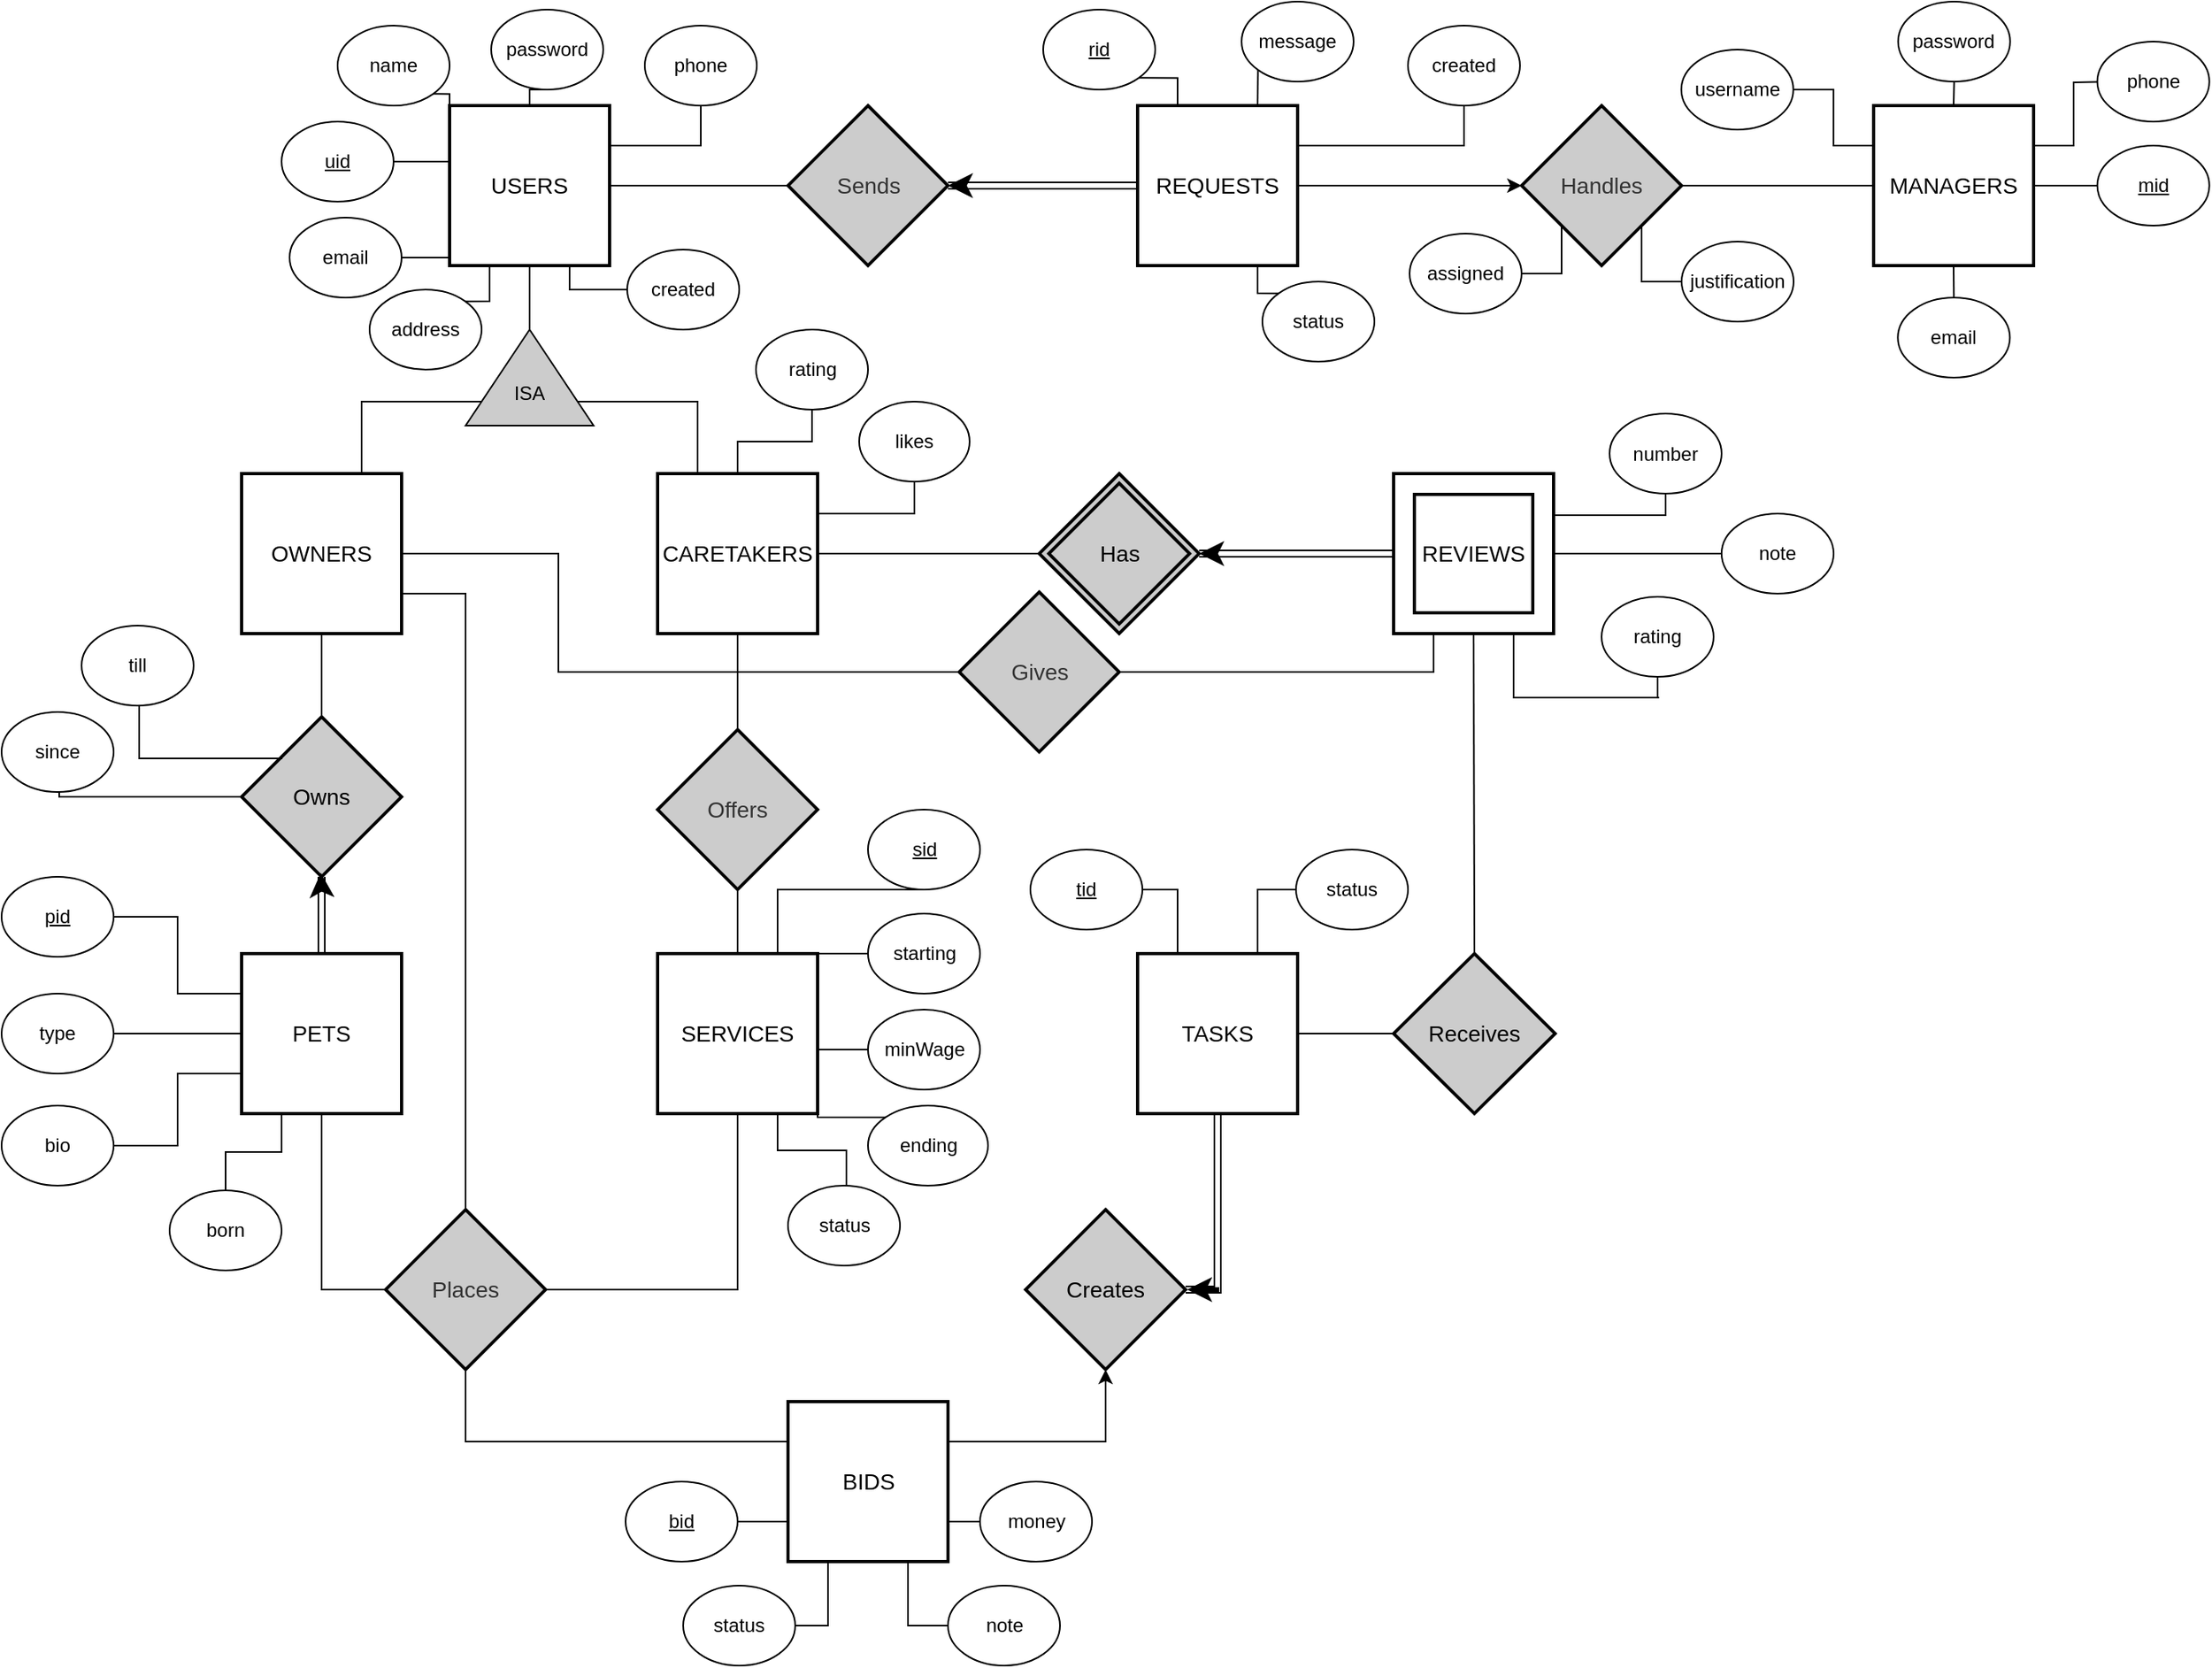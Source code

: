 <mxfile version="10.5.7"><diagram id="n_e7y2fz_6-iy9PknQTj" name="Page-1"><mxGraphModel dx="2450" dy="913" grid="1" gridSize="10" guides="1" tooltips="1" connect="1" arrows="1" fold="1" page="1" pageScale="1" pageWidth="850" pageHeight="1100" math="0" shadow="0"><root><mxCell id="0"/><mxCell id="1" parent="0"/><mxCell id="u1Fh-uvXzKbqmt_doN1d-62" style="edgeStyle=orthogonalEdgeStyle;rounded=0;comic=0;orthogonalLoop=1;jettySize=auto;html=1;exitX=1;exitY=0.5;exitDx=0;exitDy=0;entryX=0;entryY=0.5;entryDx=0;entryDy=0;endArrow=none;endFill=0;shape=link;strokeColor=#000000;" parent="1" source="u1Fh-uvXzKbqmt_doN1d-14" target="u1Fh-uvXzKbqmt_doN1d-15" edge="1"><mxGeometry relative="1" as="geometry"/></mxCell><mxCell id="u1Fh-uvXzKbqmt_doN1d-14" value="Has" style="shape=rhombus;double=1;strokeWidth=2;fontSize=17;perimeter=rhombusPerimeter;whiteSpace=wrap;html=1;align=center;fontSize=14;shadow=0;fillColor=#CCCCCC;strokeColor=#000000;" parent="1" vertex="1"><mxGeometry x="748.5" y="300" width="100" height="100" as="geometry"/></mxCell><mxCell id="u1Fh-uvXzKbqmt_doN1d-15" value="REVIEWS" style="shape=ext;strokeWidth=2;margin=10;double=1;whiteSpace=wrap;html=1;align=center;fontSize=14;shadow=0;strokeColor=#000000;" parent="1" vertex="1"><mxGeometry x="970" y="300" width="100" height="100" as="geometry"/></mxCell><mxCell id="u1Fh-uvXzKbqmt_doN1d-52" style="edgeStyle=orthogonalEdgeStyle;rounded=0;comic=0;orthogonalLoop=1;jettySize=auto;html=1;exitX=0.5;exitY=1;exitDx=0;exitDy=0;entryX=1;entryY=0.5;entryDx=0;entryDy=0;endArrow=none;endFill=0;strokeColor=#000000;" parent="1" source="u1Fh-uvXzKbqmt_doN1d-17" target="u1Fh-uvXzKbqmt_doN1d-31" edge="1"><mxGeometry relative="1" as="geometry"/></mxCell><mxCell id="u1Fh-uvXzKbqmt_doN1d-66" style="edgeStyle=orthogonalEdgeStyle;rounded=0;comic=0;orthogonalLoop=1;jettySize=auto;html=1;exitX=1;exitY=0.5;exitDx=0;exitDy=0;entryX=0;entryY=0.5;entryDx=0;entryDy=0;endArrow=none;endFill=0;strokeColor=#000000;" parent="1" source="u1Fh-uvXzKbqmt_doN1d-17" target="u1Fh-uvXzKbqmt_doN1d-29" edge="1"><mxGeometry relative="1" as="geometry"/></mxCell><mxCell id="u1Fh-uvXzKbqmt_doN1d-17" value="USERS" style="strokeWidth=2;whiteSpace=wrap;html=1;align=center;fontSize=14;shadow=0;strokeColor=#000000;" parent="1" vertex="1"><mxGeometry x="380" y="70" width="100" height="100" as="geometry"/></mxCell><mxCell id="u1Fh-uvXzKbqmt_doN1d-48" style="edgeStyle=orthogonalEdgeStyle;rounded=0;comic=0;orthogonalLoop=1;jettySize=auto;html=1;exitX=0.25;exitY=0;exitDx=0;exitDy=0;entryX=1;entryY=0.75;entryDx=0;entryDy=0;endArrow=none;endFill=0;strokeColor=#000000;" parent="1" source="u1Fh-uvXzKbqmt_doN1d-18" target="u1Fh-uvXzKbqmt_doN1d-32" edge="1"><mxGeometry relative="1" as="geometry"/></mxCell><mxCell id="u1Fh-uvXzKbqmt_doN1d-53" style="edgeStyle=orthogonalEdgeStyle;rounded=0;comic=0;orthogonalLoop=1;jettySize=auto;html=1;exitX=0.5;exitY=1;exitDx=0;exitDy=0;entryX=0.5;entryY=0;entryDx=0;entryDy=0;endArrow=none;endFill=0;strokeColor=#000000;" parent="1" source="u1Fh-uvXzKbqmt_doN1d-18" target="u1Fh-uvXzKbqmt_doN1d-35" edge="1"><mxGeometry relative="1" as="geometry"/></mxCell><mxCell id="u1Fh-uvXzKbqmt_doN1d-61" style="edgeStyle=orthogonalEdgeStyle;rounded=0;comic=0;orthogonalLoop=1;jettySize=auto;html=1;exitX=1;exitY=0.5;exitDx=0;exitDy=0;endArrow=none;endFill=0;strokeColor=#000000;" parent="1" source="u1Fh-uvXzKbqmt_doN1d-18" target="u1Fh-uvXzKbqmt_doN1d-14" edge="1"><mxGeometry relative="1" as="geometry"/></mxCell><mxCell id="u1Fh-uvXzKbqmt_doN1d-18" value="CARETAKERS" style="strokeWidth=2;whiteSpace=wrap;html=1;align=center;fontSize=14;shadow=0;strokeColor=#000000;" parent="1" vertex="1"><mxGeometry x="510" y="300" width="100" height="100" as="geometry"/></mxCell><mxCell id="u1Fh-uvXzKbqmt_doN1d-51" style="edgeStyle=orthogonalEdgeStyle;rounded=0;comic=0;orthogonalLoop=1;jettySize=auto;html=1;exitX=0.75;exitY=0;exitDx=0;exitDy=0;entryX=0;entryY=0.75;entryDx=0;entryDy=0;endArrow=none;endFill=0;strokeColor=#000000;" parent="1" source="u1Fh-uvXzKbqmt_doN1d-19" target="u1Fh-uvXzKbqmt_doN1d-32" edge="1"><mxGeometry relative="1" as="geometry"/></mxCell><mxCell id="u1Fh-uvXzKbqmt_doN1d-56" style="edgeStyle=orthogonalEdgeStyle;rounded=0;comic=0;orthogonalLoop=1;jettySize=auto;html=1;exitX=1;exitY=0.75;exitDx=0;exitDy=0;entryX=0.5;entryY=0;entryDx=0;entryDy=0;endArrow=none;endFill=0;strokeColor=#000000;" parent="1" source="u1Fh-uvXzKbqmt_doN1d-19" target="u1Fh-uvXzKbqmt_doN1d-37" edge="1"><mxGeometry relative="1" as="geometry"/></mxCell><mxCell id="u1Fh-uvXzKbqmt_doN1d-70" style="edgeStyle=orthogonalEdgeStyle;rounded=0;comic=0;orthogonalLoop=1;jettySize=auto;html=1;exitX=0.5;exitY=1;exitDx=0;exitDy=0;endArrow=none;endFill=0;strokeColor=#000000;" parent="1" source="u1Fh-uvXzKbqmt_doN1d-19" target="u1Fh-uvXzKbqmt_doN1d-28" edge="1"><mxGeometry relative="1" as="geometry"/></mxCell><mxCell id="u1Fh-uvXzKbqmt_doN1d-19" value="OWNERS" style="strokeWidth=2;whiteSpace=wrap;html=1;align=center;fontSize=14;shadow=0;strokeColor=#000000;" parent="1" vertex="1"><mxGeometry x="250" y="300" width="100" height="100" as="geometry"/></mxCell><mxCell id="u1Fh-uvXzKbqmt_doN1d-42" value="" style="edgeStyle=orthogonalEdgeStyle;shape=link;rounded=0;comic=0;orthogonalLoop=1;jettySize=auto;html=1;strokeColor=#000000;" parent="1" source="u1Fh-uvXzKbqmt_doN1d-20" target="u1Fh-uvXzKbqmt_doN1d-28" edge="1"><mxGeometry relative="1" as="geometry"/></mxCell><mxCell id="u1Fh-uvXzKbqmt_doN1d-57" style="edgeStyle=orthogonalEdgeStyle;rounded=0;comic=0;orthogonalLoop=1;jettySize=auto;html=1;exitX=0.5;exitY=1;exitDx=0;exitDy=0;entryX=0;entryY=0.5;entryDx=0;entryDy=0;endArrow=none;endFill=0;strokeColor=#000000;" parent="1" source="u1Fh-uvXzKbqmt_doN1d-20" target="u1Fh-uvXzKbqmt_doN1d-37" edge="1"><mxGeometry relative="1" as="geometry"/></mxCell><mxCell id="u1Fh-uvXzKbqmt_doN1d-87" style="edgeStyle=orthogonalEdgeStyle;shape=link;rounded=0;comic=0;orthogonalLoop=1;jettySize=auto;html=1;exitX=0.5;exitY=0;exitDx=0;exitDy=0;entryX=0.5;entryY=1;entryDx=0;entryDy=0;endArrow=block;endFill=0;strokeColor=#000000;" parent="1" source="u1Fh-uvXzKbqmt_doN1d-20" target="u1Fh-uvXzKbqmt_doN1d-28" edge="1"><mxGeometry relative="1" as="geometry"/></mxCell><mxCell id="u1Fh-uvXzKbqmt_doN1d-93" value="" style="edgeStyle=orthogonalEdgeStyle;shape=link;rounded=0;comic=0;orthogonalLoop=1;jettySize=auto;html=1;endArrow=block;endFill=0;strokeColor=#000000;" parent="1" source="u1Fh-uvXzKbqmt_doN1d-20" target="u1Fh-uvXzKbqmt_doN1d-28" edge="1"><mxGeometry relative="1" as="geometry"/></mxCell><mxCell id="u1Fh-uvXzKbqmt_doN1d-20" value="PETS" style="strokeWidth=2;whiteSpace=wrap;html=1;align=center;fontSize=14;shadow=0;strokeColor=#000000;" parent="1" vertex="1"><mxGeometry x="250" y="600" width="100" height="100" as="geometry"/></mxCell><mxCell id="u1Fh-uvXzKbqmt_doN1d-21" value="SERVICES" style="strokeWidth=2;whiteSpace=wrap;html=1;align=center;fontSize=14;shadow=0;strokeColor=#000000;" parent="1" vertex="1"><mxGeometry x="510" y="600" width="100" height="100" as="geometry"/></mxCell><mxCell id="u1Fh-uvXzKbqmt_doN1d-71" style="edgeStyle=orthogonalEdgeStyle;rounded=0;comic=0;orthogonalLoop=1;jettySize=auto;html=1;exitX=1;exitY=0.5;exitDx=0;exitDy=0;endArrow=classic;endFill=1;strokeColor=#000000;" parent="1" source="u1Fh-uvXzKbqmt_doN1d-24" target="u1Fh-uvXzKbqmt_doN1d-30" edge="1"><mxGeometry relative="1" as="geometry"/></mxCell><mxCell id="u1Fh-uvXzKbqmt_doN1d-97" style="edgeStyle=orthogonalEdgeStyle;shape=link;rounded=0;comic=0;orthogonalLoop=1;jettySize=auto;html=1;exitX=0;exitY=0.5;exitDx=0;exitDy=0;entryX=1;entryY=0.5;entryDx=0;entryDy=0;endArrow=block;endFill=0;strokeColor=#000000;" parent="1" source="u1Fh-uvXzKbqmt_doN1d-24" target="u1Fh-uvXzKbqmt_doN1d-29" edge="1"><mxGeometry relative="1" as="geometry"/></mxCell><mxCell id="u1Fh-uvXzKbqmt_doN1d-24" value="REQUESTS" style="strokeWidth=2;whiteSpace=wrap;html=1;align=center;fontSize=14;shadow=0;strokeColor=#000000;" parent="1" vertex="1"><mxGeometry x="810" y="70" width="100" height="100" as="geometry"/></mxCell><mxCell id="u1Fh-uvXzKbqmt_doN1d-74" style="edgeStyle=orthogonalEdgeStyle;rounded=0;comic=0;orthogonalLoop=1;jettySize=auto;html=1;exitX=0;exitY=0.5;exitDx=0;exitDy=0;entryX=1;entryY=0.5;entryDx=0;entryDy=0;endArrow=none;endFill=0;strokeColor=#000000;" parent="1" source="u1Fh-uvXzKbqmt_doN1d-25" target="u1Fh-uvXzKbqmt_doN1d-30" edge="1"><mxGeometry relative="1" as="geometry"/></mxCell><mxCell id="u1Fh-uvXzKbqmt_doN1d-25" value="MANAGERS" style="strokeWidth=2;whiteSpace=wrap;html=1;align=center;fontSize=14;shadow=0;strokeColor=#000000;" parent="1" vertex="1"><mxGeometry x="1270" y="70" width="100" height="100" as="geometry"/></mxCell><mxCell id="u1Fh-uvXzKbqmt_doN1d-59" style="edgeStyle=orthogonalEdgeStyle;rounded=0;comic=0;orthogonalLoop=1;jettySize=auto;html=1;exitX=1;exitY=0.25;exitDx=0;exitDy=0;entryX=0.5;entryY=1;entryDx=0;entryDy=0;endArrow=classic;endFill=1;strokeColor=#000000;" parent="1" source="u1Fh-uvXzKbqmt_doN1d-26" target="u1Fh-uvXzKbqmt_doN1d-38" edge="1"><mxGeometry relative="1" as="geometry"/></mxCell><mxCell id="u1Fh-uvXzKbqmt_doN1d-64" style="edgeStyle=orthogonalEdgeStyle;rounded=0;comic=0;orthogonalLoop=1;jettySize=auto;html=1;exitX=0;exitY=0.25;exitDx=0;exitDy=0;entryX=0.5;entryY=1;entryDx=0;entryDy=0;endArrow=none;endFill=0;strokeColor=#000000;" parent="1" source="u1Fh-uvXzKbqmt_doN1d-26" target="u1Fh-uvXzKbqmt_doN1d-37" edge="1"><mxGeometry relative="1" as="geometry"><Array as="points"><mxPoint x="390" y="905"/></Array></mxGeometry></mxCell><mxCell id="u1Fh-uvXzKbqmt_doN1d-26" value="BIDS" style="strokeWidth=2;whiteSpace=wrap;html=1;align=center;fontSize=14;shadow=0;strokeColor=#000000;" parent="1" vertex="1"><mxGeometry x="591.5" y="880" width="100" height="100" as="geometry"/></mxCell><mxCell id="u1Fh-uvXzKbqmt_doN1d-81" style="edgeStyle=orthogonalEdgeStyle;rounded=0;comic=0;orthogonalLoop=1;jettySize=auto;html=1;exitX=1;exitY=0.5;exitDx=0;exitDy=0;entryX=0;entryY=0.5;entryDx=0;entryDy=0;endArrow=none;endFill=0;strokeColor=#000000;" parent="1" source="u1Fh-uvXzKbqmt_doN1d-27" target="u1Fh-uvXzKbqmt_doN1d-77" edge="1"><mxGeometry relative="1" as="geometry"/></mxCell><mxCell id="u1Fh-uvXzKbqmt_doN1d-86" style="edgeStyle=orthogonalEdgeStyle;shape=link;rounded=0;comic=0;orthogonalLoop=1;jettySize=auto;html=1;exitX=0.5;exitY=1;exitDx=0;exitDy=0;entryX=1;entryY=0.5;entryDx=0;entryDy=0;endArrow=block;endFill=0;strokeColor=#000000;" parent="1" source="u1Fh-uvXzKbqmt_doN1d-27" target="u1Fh-uvXzKbqmt_doN1d-38" edge="1"><mxGeometry relative="1" as="geometry"/></mxCell><mxCell id="u1Fh-uvXzKbqmt_doN1d-27" value="TASKS" style="strokeWidth=2;whiteSpace=wrap;html=1;align=center;fontSize=14;shadow=0;strokeColor=#000000;" parent="1" vertex="1"><mxGeometry x="810" y="600" width="100" height="100" as="geometry"/></mxCell><mxCell id="u1Fh-uvXzKbqmt_doN1d-28" value="Owns" style="shape=rhombus;strokeWidth=2;fontSize=17;perimeter=rhombusPerimeter;whiteSpace=wrap;html=1;align=center;fontSize=14;shadow=0;fillColor=#CCCCCC;strokeColor=#000000;" parent="1" vertex="1"><mxGeometry x="250" y="452" width="100" height="100" as="geometry"/></mxCell><mxCell id="u1Fh-uvXzKbqmt_doN1d-29" value="Sends" style="shape=rhombus;strokeWidth=2;fontSize=17;perimeter=rhombusPerimeter;whiteSpace=wrap;html=1;align=center;fontSize=14;shadow=0;fillColor=#CCCCCC;strokeColor=#000000;fontColor=#333333;" parent="1" vertex="1"><mxGeometry x="591.5" y="70" width="100" height="100" as="geometry"/></mxCell><mxCell id="u1Fh-uvXzKbqmt_doN1d-30" value="Handles" style="shape=rhombus;strokeWidth=2;fontSize=17;perimeter=rhombusPerimeter;whiteSpace=wrap;html=1;align=center;fontSize=14;shadow=0;fillColor=#CCCCCC;strokeColor=#000000;fontColor=#333333;" parent="1" vertex="1"><mxGeometry x="1050" y="70" width="100" height="100" as="geometry"/></mxCell><mxCell id="u1Fh-uvXzKbqmt_doN1d-31" value="" style="triangle;whiteSpace=wrap;html=1;shadow=0;rotation=-90;fillColor=#CCCCCC;strokeColor=#000000;" parent="1" vertex="1"><mxGeometry x="400" y="200" width="60" height="80" as="geometry"/></mxCell><mxCell id="u1Fh-uvXzKbqmt_doN1d-32" value="ISA" style="text;html=1;strokeColor=none;fillColor=none;align=center;verticalAlign=middle;whiteSpace=wrap;rounded=0;shadow=0;" parent="1" vertex="1"><mxGeometry x="409.5" y="240" width="40" height="20" as="geometry"/></mxCell><mxCell id="u1Fh-uvXzKbqmt_doN1d-54" style="edgeStyle=orthogonalEdgeStyle;rounded=0;comic=0;orthogonalLoop=1;jettySize=auto;html=1;exitX=0.5;exitY=1;exitDx=0;exitDy=0;entryX=0.5;entryY=0;entryDx=0;entryDy=0;endArrow=none;endFill=0;strokeColor=#000000;" parent="1" source="u1Fh-uvXzKbqmt_doN1d-35" target="u1Fh-uvXzKbqmt_doN1d-21" edge="1"><mxGeometry relative="1" as="geometry"/></mxCell><mxCell id="u1Fh-uvXzKbqmt_doN1d-35" value="Offers" style="shape=rhombus;strokeWidth=2;fontSize=17;perimeter=rhombusPerimeter;whiteSpace=wrap;html=1;align=center;fontSize=14;shadow=0;fillColor=#CCCCCC;strokeColor=#000000;fontColor=#333333;" parent="1" vertex="1"><mxGeometry x="510" y="460" width="100" height="100" as="geometry"/></mxCell><mxCell id="u1Fh-uvXzKbqmt_doN1d-65" style="edgeStyle=orthogonalEdgeStyle;rounded=0;comic=0;orthogonalLoop=1;jettySize=auto;html=1;exitX=1;exitY=0.5;exitDx=0;exitDy=0;entryX=0.5;entryY=1;entryDx=0;entryDy=0;endArrow=none;endFill=0;strokeColor=#000000;" parent="1" source="u1Fh-uvXzKbqmt_doN1d-37" target="u1Fh-uvXzKbqmt_doN1d-21" edge="1"><mxGeometry relative="1" as="geometry"/></mxCell><mxCell id="u1Fh-uvXzKbqmt_doN1d-37" value="Places" style="shape=rhombus;strokeWidth=2;fontSize=17;perimeter=rhombusPerimeter;whiteSpace=wrap;html=1;align=center;fontSize=14;shadow=0;fillColor=#CCCCCC;strokeColor=#000000;fontColor=#333333;" parent="1" vertex="1"><mxGeometry x="340" y="760" width="100" height="100" as="geometry"/></mxCell><mxCell id="u1Fh-uvXzKbqmt_doN1d-38" value="Creates" style="shape=rhombus;strokeWidth=2;fontSize=17;perimeter=rhombusPerimeter;whiteSpace=wrap;html=1;align=center;fontSize=14;shadow=0;fillColor=#CCCCCC;strokeColor=#000000;" parent="1" vertex="1"><mxGeometry x="740" y="760" width="100" height="100" as="geometry"/></mxCell><mxCell id="u1Fh-uvXzKbqmt_doN1d-80" style="edgeStyle=orthogonalEdgeStyle;rounded=0;comic=0;orthogonalLoop=1;jettySize=auto;html=1;exitX=0.5;exitY=0;exitDx=0;exitDy=0;entryX=0.5;entryY=1;entryDx=0;entryDy=0;endArrow=none;endFill=0;strokeColor=#000000;" parent="1" source="u1Fh-uvXzKbqmt_doN1d-77" target="u1Fh-uvXzKbqmt_doN1d-15" edge="1"><mxGeometry relative="1" as="geometry"><Array as="points"><mxPoint x="1020" y="600"/></Array></mxGeometry></mxCell><mxCell id="u1Fh-uvXzKbqmt_doN1d-77" value="Receives" style="shape=rhombus;strokeWidth=2;fontSize=17;perimeter=rhombusPerimeter;whiteSpace=wrap;html=1;align=center;fontSize=14;shadow=0;fillColor=#CCCCCC;strokeColor=#000000;" parent="1" vertex="1"><mxGeometry x="970" y="600" width="101" height="100" as="geometry"/></mxCell><mxCell id="u1Fh-uvXzKbqmt_doN1d-79" style="edgeStyle=orthogonalEdgeStyle;rounded=0;comic=0;orthogonalLoop=1;jettySize=auto;html=1;exitX=1;exitY=0.5;exitDx=0;exitDy=0;entryX=0.25;entryY=1;entryDx=0;entryDy=0;endArrow=none;endFill=0;strokeColor=#000000;" parent="1" source="u1Fh-uvXzKbqmt_doN1d-78" target="u1Fh-uvXzKbqmt_doN1d-15" edge="1"><mxGeometry relative="1" as="geometry"/></mxCell><mxCell id="u1Fh-uvXzKbqmt_doN1d-78" value="Gives" style="shape=rhombus;strokeWidth=2;fontSize=17;perimeter=rhombusPerimeter;whiteSpace=wrap;html=1;align=center;fontSize=14;shadow=0;fillColor=#CCCCCC;strokeColor=#000000;fontColor=#333333;" parent="1" vertex="1"><mxGeometry x="698.5" y="374" width="100" height="100" as="geometry"/></mxCell><mxCell id="u1Fh-uvXzKbqmt_doN1d-92" value="" style="endArrow=classic;html=1;strokeWidth=3;strokeColor=#000000;" parent="1" edge="1"><mxGeometry width="50" height="50" relative="1" as="geometry"><mxPoint x="300" y="560" as="sourcePoint"/><mxPoint x="299.5" y="549.5" as="targetPoint"/></mxGeometry></mxCell><mxCell id="u1Fh-uvXzKbqmt_doN1d-95" value="" style="endArrow=classic;html=1;strokeWidth=3;strokeColor=#000000;" parent="1" edge="1"><mxGeometry width="50" height="50" relative="1" as="geometry"><mxPoint x="861" y="810" as="sourcePoint"/><mxPoint x="841" y="810" as="targetPoint"/></mxGeometry></mxCell><mxCell id="u1Fh-uvXzKbqmt_doN1d-96" value="" style="endArrow=classic;html=1;strokeWidth=3;strokeColor=#000000;" parent="1" edge="1"><mxGeometry width="50" height="50" relative="1" as="geometry"><mxPoint x="700" y="120" as="sourcePoint"/><mxPoint x="691.5" y="120" as="targetPoint"/></mxGeometry></mxCell><mxCell id="u1Fh-uvXzKbqmt_doN1d-98" value="" style="endArrow=classic;html=1;strokeWidth=3;strokeColor=#000000;" parent="1" edge="1"><mxGeometry width="50" height="50" relative="1" as="geometry"><mxPoint x="860" y="350" as="sourcePoint"/><mxPoint x="848.5" y="350" as="targetPoint"/></mxGeometry></mxCell><mxCell id="u1Fh-uvXzKbqmt_doN1d-113" style="edgeStyle=orthogonalEdgeStyle;rounded=0;comic=0;orthogonalLoop=1;jettySize=auto;html=1;exitX=1;exitY=0.5;exitDx=0;exitDy=0;entryX=0;entryY=0.25;entryDx=0;entryDy=0;endArrow=none;endFill=0;strokeColor=#000000;" parent="1" source="u1Fh-uvXzKbqmt_doN1d-99" target="u1Fh-uvXzKbqmt_doN1d-17" edge="1"><mxGeometry relative="1" as="geometry"/></mxCell><mxCell id="u1Fh-uvXzKbqmt_doN1d-99" value="&lt;u&gt;uid&lt;/u&gt;" style="ellipse;whiteSpace=wrap;html=1;shadow=0;strokeColor=#000000;" parent="1" vertex="1"><mxGeometry x="275" y="80" width="70" height="50" as="geometry"/></mxCell><mxCell id="u1Fh-uvXzKbqmt_doN1d-114" style="edgeStyle=orthogonalEdgeStyle;rounded=0;comic=0;orthogonalLoop=1;jettySize=auto;html=1;exitX=1;exitY=0.5;exitDx=0;exitDy=0;entryX=0;entryY=0.75;entryDx=0;entryDy=0;endArrow=none;endFill=0;strokeColor=#000000;" parent="1" source="u1Fh-uvXzKbqmt_doN1d-100" target="u1Fh-uvXzKbqmt_doN1d-17" edge="1"><mxGeometry relative="1" as="geometry"/></mxCell><mxCell id="u1Fh-uvXzKbqmt_doN1d-100" value="email" style="ellipse;whiteSpace=wrap;html=1;shadow=0;strokeColor=#000000;" parent="1" vertex="1"><mxGeometry x="280" y="140" width="70" height="50" as="geometry"/></mxCell><mxCell id="u1Fh-uvXzKbqmt_doN1d-110" style="edgeStyle=orthogonalEdgeStyle;rounded=0;comic=0;orthogonalLoop=1;jettySize=auto;html=1;exitX=1;exitY=1;exitDx=0;exitDy=0;entryX=0;entryY=0.25;entryDx=0;entryDy=0;endArrow=none;endFill=0;strokeColor=#000000;" parent="1" source="u1Fh-uvXzKbqmt_doN1d-102" target="u1Fh-uvXzKbqmt_doN1d-17" edge="1"><mxGeometry relative="1" as="geometry"/></mxCell><mxCell id="u1Fh-uvXzKbqmt_doN1d-102" value="name" style="ellipse;whiteSpace=wrap;html=1;shadow=0;strokeColor=#000000;" parent="1" vertex="1"><mxGeometry x="310" y="20" width="70" height="50" as="geometry"/></mxCell><mxCell id="u1Fh-uvXzKbqmt_doN1d-111" style="edgeStyle=orthogonalEdgeStyle;rounded=0;comic=0;orthogonalLoop=1;jettySize=auto;html=1;exitX=0.5;exitY=1;exitDx=0;exitDy=0;entryX=0.5;entryY=0;entryDx=0;entryDy=0;endArrow=none;endFill=0;strokeColor=#000000;" parent="1" source="u1Fh-uvXzKbqmt_doN1d-103" target="u1Fh-uvXzKbqmt_doN1d-17" edge="1"><mxGeometry relative="1" as="geometry"/></mxCell><mxCell id="u1Fh-uvXzKbqmt_doN1d-103" value="password" style="ellipse;whiteSpace=wrap;html=1;shadow=0;strokeColor=#000000;" parent="1" vertex="1"><mxGeometry x="406" y="10" width="70" height="50" as="geometry"/></mxCell><mxCell id="u1Fh-uvXzKbqmt_doN1d-112" style="edgeStyle=orthogonalEdgeStyle;rounded=0;comic=0;orthogonalLoop=1;jettySize=auto;html=1;exitX=0.5;exitY=1;exitDx=0;exitDy=0;entryX=1;entryY=0.25;entryDx=0;entryDy=0;endArrow=none;endFill=0;strokeColor=#000000;" parent="1" source="u1Fh-uvXzKbqmt_doN1d-104" target="u1Fh-uvXzKbqmt_doN1d-17" edge="1"><mxGeometry relative="1" as="geometry"/></mxCell><mxCell id="u1Fh-uvXzKbqmt_doN1d-104" value="phone" style="ellipse;whiteSpace=wrap;html=1;shadow=0;strokeColor=#000000;" parent="1" vertex="1"><mxGeometry x="502" y="20" width="70" height="50" as="geometry"/></mxCell><mxCell id="u1Fh-uvXzKbqmt_doN1d-126" style="edgeStyle=orthogonalEdgeStyle;rounded=0;comic=0;orthogonalLoop=1;jettySize=auto;html=1;exitX=0.5;exitY=0;exitDx=0;exitDy=0;entryX=0.5;entryY=1;entryDx=0;entryDy=0;endArrow=none;endFill=0;strokeColor=#000000;" parent="1" source="u1Fh-uvXzKbqmt_doN1d-106" target="u1Fh-uvXzKbqmt_doN1d-25" edge="1"><mxGeometry relative="1" as="geometry"/></mxCell><mxCell id="u1Fh-uvXzKbqmt_doN1d-106" value="email" style="ellipse;whiteSpace=wrap;html=1;shadow=0;strokeColor=#000000;" parent="1" vertex="1"><mxGeometry x="1285.167" y="190" width="70" height="50" as="geometry"/></mxCell><mxCell id="u1Fh-uvXzKbqmt_doN1d-115" style="edgeStyle=orthogonalEdgeStyle;rounded=0;comic=0;orthogonalLoop=1;jettySize=auto;html=1;exitX=1;exitY=0;exitDx=0;exitDy=0;entryX=0.25;entryY=1;entryDx=0;entryDy=0;endArrow=none;endFill=0;strokeColor=#000000;" parent="1" source="u1Fh-uvXzKbqmt_doN1d-107" target="u1Fh-uvXzKbqmt_doN1d-17" edge="1"><mxGeometry relative="1" as="geometry"/></mxCell><mxCell id="u1Fh-uvXzKbqmt_doN1d-107" value="address" style="ellipse;whiteSpace=wrap;html=1;shadow=0;strokeColor=#000000;" parent="1" vertex="1"><mxGeometry x="330" y="185" width="70" height="50" as="geometry"/></mxCell><mxCell id="u1Fh-uvXzKbqmt_doN1d-116" style="edgeStyle=orthogonalEdgeStyle;rounded=0;comic=0;orthogonalLoop=1;jettySize=auto;html=1;exitX=0;exitY=0.5;exitDx=0;exitDy=0;entryX=0.75;entryY=1;entryDx=0;entryDy=0;endArrow=none;endFill=0;strokeColor=#000000;" parent="1" source="u1Fh-uvXzKbqmt_doN1d-108" target="u1Fh-uvXzKbqmt_doN1d-17" edge="1"><mxGeometry relative="1" as="geometry"/></mxCell><mxCell id="u1Fh-uvXzKbqmt_doN1d-108" value="created" style="ellipse;whiteSpace=wrap;html=1;shadow=0;strokeColor=#000000;" parent="1" vertex="1"><mxGeometry x="491" y="160" width="70" height="50" as="geometry"/></mxCell><mxCell id="u1Fh-uvXzKbqmt_doN1d-125" style="edgeStyle=orthogonalEdgeStyle;rounded=0;comic=0;orthogonalLoop=1;jettySize=auto;html=1;exitX=0;exitY=0.5;exitDx=0;exitDy=0;entryX=1;entryY=0.5;entryDx=0;entryDy=0;endArrow=none;endFill=0;strokeColor=#000000;" parent="1" source="u1Fh-uvXzKbqmt_doN1d-118" target="u1Fh-uvXzKbqmt_doN1d-25" edge="1"><mxGeometry relative="1" as="geometry"/></mxCell><mxCell id="u1Fh-uvXzKbqmt_doN1d-118" value="&lt;u&gt;mid&lt;/u&gt;" style="ellipse;whiteSpace=wrap;html=1;shadow=0;strokeColor=#000000;" parent="1" vertex="1"><mxGeometry x="1409.833" y="95" width="70" height="50" as="geometry"/></mxCell><mxCell id="u1Fh-uvXzKbqmt_doN1d-122" style="edgeStyle=orthogonalEdgeStyle;rounded=0;comic=0;orthogonalLoop=1;jettySize=auto;html=1;exitX=1;exitY=0.5;exitDx=0;exitDy=0;entryX=0;entryY=0.25;entryDx=0;entryDy=0;endArrow=none;endFill=0;strokeColor=#000000;" parent="1" source="u1Fh-uvXzKbqmt_doN1d-119" target="u1Fh-uvXzKbqmt_doN1d-25" edge="1"><mxGeometry relative="1" as="geometry"/></mxCell><mxCell id="u1Fh-uvXzKbqmt_doN1d-119" value="username" style="ellipse;whiteSpace=wrap;html=1;shadow=0;strokeColor=#000000;" parent="1" vertex="1"><mxGeometry x="1149.833" y="35" width="70" height="50" as="geometry"/></mxCell><mxCell id="u1Fh-uvXzKbqmt_doN1d-123" style="edgeStyle=orthogonalEdgeStyle;rounded=0;comic=0;orthogonalLoop=1;jettySize=auto;html=1;exitX=0.5;exitY=1;exitDx=0;exitDy=0;entryX=0.5;entryY=0;entryDx=0;entryDy=0;endArrow=none;endFill=0;strokeColor=#000000;" parent="1" source="u1Fh-uvXzKbqmt_doN1d-120" target="u1Fh-uvXzKbqmt_doN1d-25" edge="1"><mxGeometry relative="1" as="geometry"/></mxCell><mxCell id="u1Fh-uvXzKbqmt_doN1d-120" value="password" style="ellipse;whiteSpace=wrap;html=1;shadow=0;strokeColor=#000000;" parent="1" vertex="1"><mxGeometry x="1285.333" y="5" width="70" height="50" as="geometry"/></mxCell><mxCell id="u1Fh-uvXzKbqmt_doN1d-124" style="edgeStyle=orthogonalEdgeStyle;rounded=0;comic=0;orthogonalLoop=1;jettySize=auto;html=1;entryX=1;entryY=0.25;entryDx=0;entryDy=0;endArrow=none;endFill=0;strokeColor=#000000;" parent="1" target="u1Fh-uvXzKbqmt_doN1d-25" edge="1"><mxGeometry relative="1" as="geometry"><mxPoint x="1420" y="55" as="sourcePoint"/></mxGeometry></mxCell><mxCell id="u1Fh-uvXzKbqmt_doN1d-121" value="phone" style="ellipse;whiteSpace=wrap;html=1;shadow=0;strokeColor=#000000;" parent="1" vertex="1"><mxGeometry x="1409.833" y="30" width="70" height="50" as="geometry"/></mxCell><mxCell id="u1Fh-uvXzKbqmt_doN1d-132" style="edgeStyle=orthogonalEdgeStyle;rounded=0;comic=0;orthogonalLoop=1;jettySize=auto;html=1;exitX=0.5;exitY=1;exitDx=0;exitDy=0;entryX=0.5;entryY=0;entryDx=0;entryDy=0;endArrow=none;endFill=0;strokeColor=#000000;" parent="1" source="u1Fh-uvXzKbqmt_doN1d-131" target="u1Fh-uvXzKbqmt_doN1d-18" edge="1"><mxGeometry relative="1" as="geometry"/></mxCell><mxCell id="u1Fh-uvXzKbqmt_doN1d-131" value="rating" style="ellipse;whiteSpace=wrap;html=1;shadow=0;strokeColor=#000000;" parent="1" vertex="1"><mxGeometry x="571.5" y="210" width="70" height="50" as="geometry"/></mxCell><mxCell id="u1Fh-uvXzKbqmt_doN1d-136" style="edgeStyle=orthogonalEdgeStyle;rounded=0;comic=0;orthogonalLoop=1;jettySize=auto;html=1;exitX=0.5;exitY=1;exitDx=0;exitDy=0;entryX=1;entryY=0.25;entryDx=0;entryDy=0;endArrow=none;endFill=0;strokeColor=#000000;" parent="1" source="u1Fh-uvXzKbqmt_doN1d-133" target="u1Fh-uvXzKbqmt_doN1d-18" edge="1"><mxGeometry relative="1" as="geometry"><Array as="points"><mxPoint x="670" y="325"/></Array></mxGeometry></mxCell><mxCell id="u1Fh-uvXzKbqmt_doN1d-133" value="likes" style="ellipse;whiteSpace=wrap;html=1;shadow=0;strokeColor=#000000;" parent="1" vertex="1"><mxGeometry x="636" y="255" width="69" height="50" as="geometry"/></mxCell><mxCell id="u1Fh-uvXzKbqmt_doN1d-140" style="edgeStyle=orthogonalEdgeStyle;rounded=0;comic=0;orthogonalLoop=1;jettySize=auto;html=1;exitX=1;exitY=0.5;exitDx=0;exitDy=0;entryX=0;entryY=0.25;entryDx=0;entryDy=0;endArrow=none;endFill=0;strokeColor=#000000;" parent="1" source="u1Fh-uvXzKbqmt_doN1d-137" target="u1Fh-uvXzKbqmt_doN1d-20" edge="1"><mxGeometry relative="1" as="geometry"/></mxCell><mxCell id="u1Fh-uvXzKbqmt_doN1d-137" value="&lt;u&gt;pid&lt;/u&gt;" style="ellipse;whiteSpace=wrap;html=1;shadow=0;strokeColor=#000000;" parent="1" vertex="1"><mxGeometry x="100" y="552" width="70" height="50" as="geometry"/></mxCell><mxCell id="u1Fh-uvXzKbqmt_doN1d-142" style="edgeStyle=orthogonalEdgeStyle;rounded=0;comic=0;orthogonalLoop=1;jettySize=auto;html=1;exitX=1;exitY=0.5;exitDx=0;exitDy=0;entryX=0;entryY=0.5;entryDx=0;entryDy=0;endArrow=none;endFill=0;strokeColor=#000000;" parent="1" source="u1Fh-uvXzKbqmt_doN1d-141" target="u1Fh-uvXzKbqmt_doN1d-20" edge="1"><mxGeometry relative="1" as="geometry"/></mxCell><mxCell id="u1Fh-uvXzKbqmt_doN1d-141" value="type" style="ellipse;whiteSpace=wrap;html=1;shadow=0;strokeColor=#000000;" parent="1" vertex="1"><mxGeometry x="100" y="625" width="70" height="50" as="geometry"/></mxCell><mxCell id="u1Fh-uvXzKbqmt_doN1d-145" style="edgeStyle=orthogonalEdgeStyle;rounded=0;comic=0;orthogonalLoop=1;jettySize=auto;html=1;exitX=1;exitY=0.5;exitDx=0;exitDy=0;entryX=0;entryY=0.75;entryDx=0;entryDy=0;endArrow=none;endFill=0;strokeColor=#000000;" parent="1" source="u1Fh-uvXzKbqmt_doN1d-144" target="u1Fh-uvXzKbqmt_doN1d-20" edge="1"><mxGeometry relative="1" as="geometry"/></mxCell><mxCell id="u1Fh-uvXzKbqmt_doN1d-144" value="bio" style="ellipse;whiteSpace=wrap;html=1;shadow=0;strokeColor=#000000;" parent="1" vertex="1"><mxGeometry x="100" y="695" width="70" height="50" as="geometry"/></mxCell><mxCell id="u1Fh-uvXzKbqmt_doN1d-147" style="edgeStyle=orthogonalEdgeStyle;rounded=0;comic=0;orthogonalLoop=1;jettySize=auto;html=1;exitX=0.5;exitY=0;exitDx=0;exitDy=0;entryX=0.25;entryY=1;entryDx=0;entryDy=0;endArrow=none;endFill=0;strokeColor=#000000;" parent="1" source="u1Fh-uvXzKbqmt_doN1d-146" target="u1Fh-uvXzKbqmt_doN1d-20" edge="1"><mxGeometry relative="1" as="geometry"/></mxCell><mxCell id="u1Fh-uvXzKbqmt_doN1d-146" value="born" style="ellipse;whiteSpace=wrap;html=1;shadow=0;strokeColor=#000000;" parent="1" vertex="1"><mxGeometry x="205" y="748" width="70" height="50" as="geometry"/></mxCell><mxCell id="u1Fh-uvXzKbqmt_doN1d-154" style="edgeStyle=orthogonalEdgeStyle;rounded=0;comic=0;orthogonalLoop=1;jettySize=auto;html=1;exitX=0.5;exitY=1;exitDx=0;exitDy=0;entryX=0;entryY=0.5;entryDx=0;entryDy=0;endArrow=none;endFill=0;strokeColor=#000000;" parent="1" source="u1Fh-uvXzKbqmt_doN1d-149" target="u1Fh-uvXzKbqmt_doN1d-28" edge="1"><mxGeometry relative="1" as="geometry"><Array as="points"><mxPoint x="136" y="502"/></Array></mxGeometry></mxCell><mxCell id="u1Fh-uvXzKbqmt_doN1d-149" value="since" style="ellipse;whiteSpace=wrap;html=1;shadow=0;strokeColor=#000000;" parent="1" vertex="1"><mxGeometry x="100" y="449" width="70" height="50" as="geometry"/></mxCell><mxCell id="u1Fh-uvXzKbqmt_doN1d-153" style="edgeStyle=orthogonalEdgeStyle;rounded=0;comic=0;orthogonalLoop=1;jettySize=auto;html=1;entryX=0;entryY=0;entryDx=0;entryDy=0;endArrow=none;endFill=0;strokeColor=#000000;" parent="1" target="u1Fh-uvXzKbqmt_doN1d-28" edge="1"><mxGeometry relative="1" as="geometry"><mxPoint x="186" y="440" as="sourcePoint"/><Array as="points"><mxPoint x="186" y="478"/></Array></mxGeometry></mxCell><mxCell id="u1Fh-uvXzKbqmt_doN1d-150" value="till" style="ellipse;whiteSpace=wrap;html=1;shadow=0;strokeColor=#000000;" parent="1" vertex="1"><mxGeometry x="150" y="395" width="70" height="50" as="geometry"/></mxCell><mxCell id="u1Fh-uvXzKbqmt_doN1d-163" style="edgeStyle=orthogonalEdgeStyle;rounded=0;comic=0;orthogonalLoop=1;jettySize=auto;html=1;exitX=0;exitY=1;exitDx=0;exitDy=0;entryX=0.75;entryY=0;entryDx=0;entryDy=0;endArrow=none;endFill=0;strokeColor=#000000;" parent="1" source="u1Fh-uvXzKbqmt_doN1d-155" target="u1Fh-uvXzKbqmt_doN1d-24" edge="1"><mxGeometry relative="1" as="geometry"/></mxCell><mxCell id="u1Fh-uvXzKbqmt_doN1d-155" value="message" style="ellipse;whiteSpace=wrap;html=1;shadow=0;strokeColor=#000000;" parent="1" vertex="1"><mxGeometry x="875" y="5" width="70" height="50" as="geometry"/></mxCell><mxCell id="u1Fh-uvXzKbqmt_doN1d-162" style="edgeStyle=orthogonalEdgeStyle;rounded=0;comic=0;orthogonalLoop=1;jettySize=auto;html=1;exitX=0;exitY=0;exitDx=0;exitDy=0;entryX=0.75;entryY=1;entryDx=0;entryDy=0;endArrow=none;endFill=0;strokeColor=#000000;" parent="1" source="u1Fh-uvXzKbqmt_doN1d-156" target="u1Fh-uvXzKbqmt_doN1d-24" edge="1"><mxGeometry relative="1" as="geometry"/></mxCell><mxCell id="u1Fh-uvXzKbqmt_doN1d-156" value="status" style="ellipse;whiteSpace=wrap;html=1;shadow=0;strokeColor=#000000;" parent="1" vertex="1"><mxGeometry x="888" y="180" width="70" height="50" as="geometry"/></mxCell><mxCell id="u1Fh-uvXzKbqmt_doN1d-157" value="justification" style="ellipse;whiteSpace=wrap;html=1;shadow=0;strokeColor=#000000;" parent="1" vertex="1"><mxGeometry x="1150" y="155" width="70" height="50" as="geometry"/></mxCell><mxCell id="u1Fh-uvXzKbqmt_doN1d-165" style="edgeStyle=orthogonalEdgeStyle;rounded=0;comic=0;orthogonalLoop=1;jettySize=auto;html=1;exitX=1;exitY=1;exitDx=0;exitDy=0;entryX=0.25;entryY=0;entryDx=0;entryDy=0;endArrow=none;endFill=0;strokeColor=#000000;" parent="1" source="u1Fh-uvXzKbqmt_doN1d-164" target="u1Fh-uvXzKbqmt_doN1d-24" edge="1"><mxGeometry relative="1" as="geometry"/></mxCell><mxCell id="u1Fh-uvXzKbqmt_doN1d-164" value="&lt;u&gt;rid&lt;/u&gt;" style="ellipse;whiteSpace=wrap;html=1;shadow=0;strokeColor=#000000;" parent="1" vertex="1"><mxGeometry x="751" y="10" width="70" height="50" as="geometry"/></mxCell><mxCell id="u1Fh-uvXzKbqmt_doN1d-168" style="edgeStyle=orthogonalEdgeStyle;rounded=0;comic=0;orthogonalLoop=1;jettySize=auto;html=1;exitX=0.5;exitY=1;exitDx=0;exitDy=0;entryX=1;entryY=0.25;entryDx=0;entryDy=0;endArrow=none;endFill=0;strokeColor=#000000;" parent="1" source="u1Fh-uvXzKbqmt_doN1d-167" target="u1Fh-uvXzKbqmt_doN1d-24" edge="1"><mxGeometry relative="1" as="geometry"/></mxCell><mxCell id="u1Fh-uvXzKbqmt_doN1d-167" value="created" style="ellipse;whiteSpace=wrap;html=1;shadow=0;strokeColor=#000000;" parent="1" vertex="1"><mxGeometry x="979" y="20" width="70" height="50" as="geometry"/></mxCell><mxCell id="u1Fh-uvXzKbqmt_doN1d-170" style="edgeStyle=orthogonalEdgeStyle;rounded=0;comic=0;orthogonalLoop=1;jettySize=auto;html=1;exitX=1;exitY=0.5;exitDx=0;exitDy=0;entryX=0;entryY=1;entryDx=0;entryDy=0;endArrow=none;endFill=0;strokeColor=#000000;" parent="1" source="u1Fh-uvXzKbqmt_doN1d-169" target="u1Fh-uvXzKbqmt_doN1d-30" edge="1"><mxGeometry relative="1" as="geometry"><Array as="points"><mxPoint x="1075" y="175"/></Array></mxGeometry></mxCell><mxCell id="u1Fh-uvXzKbqmt_doN1d-169" value="assigned" style="ellipse;whiteSpace=wrap;html=1;shadow=0;strokeColor=#000000;" parent="1" vertex="1"><mxGeometry x="980" y="150" width="70" height="50" as="geometry"/></mxCell><mxCell id="u1Fh-uvXzKbqmt_doN1d-173" style="edgeStyle=orthogonalEdgeStyle;rounded=0;comic=0;orthogonalLoop=1;jettySize=auto;html=1;exitX=0.5;exitY=1;exitDx=0;exitDy=0;entryX=0.75;entryY=0;entryDx=0;entryDy=0;endArrow=none;endFill=0;strokeColor=#000000;" parent="1" source="u1Fh-uvXzKbqmt_doN1d-171" target="u1Fh-uvXzKbqmt_doN1d-21" edge="1"><mxGeometry relative="1" as="geometry"><Array as="points"><mxPoint x="585" y="560"/></Array></mxGeometry></mxCell><mxCell id="u1Fh-uvXzKbqmt_doN1d-171" value="&lt;u&gt;sid&lt;/u&gt;" style="ellipse;whiteSpace=wrap;html=1;shadow=0;strokeColor=#000000;" parent="1" vertex="1"><mxGeometry x="641.5" y="510" width="70" height="50" as="geometry"/></mxCell><mxCell id="u1Fh-uvXzKbqmt_doN1d-181" style="edgeStyle=orthogonalEdgeStyle;rounded=0;comic=0;orthogonalLoop=1;jettySize=auto;html=1;exitX=0;exitY=0.5;exitDx=0;exitDy=0;endArrow=none;endFill=0;strokeColor=#000000;" parent="1" source="u1Fh-uvXzKbqmt_doN1d-180" edge="1"><mxGeometry relative="1" as="geometry"><mxPoint x="611" y="620" as="targetPoint"/><Array as="points"><mxPoint x="610" y="600"/></Array></mxGeometry></mxCell><mxCell id="u1Fh-uvXzKbqmt_doN1d-180" value="starting" style="ellipse;whiteSpace=wrap;html=1;shadow=0;strokeColor=#000000;" parent="1" vertex="1"><mxGeometry x="641.5" y="575" width="70" height="50" as="geometry"/></mxCell><mxCell id="u1Fh-uvXzKbqmt_doN1d-184" style="edgeStyle=orthogonalEdgeStyle;rounded=0;comic=0;orthogonalLoop=1;jettySize=auto;html=1;exitX=1;exitY=0;exitDx=0;exitDy=0;entryX=1;entryY=0.75;entryDx=0;entryDy=0;endArrow=none;endFill=0;strokeColor=#000000;fontStyle=4" parent="1" source="u1Fh-uvXzKbqmt_doN1d-182" target="u1Fh-uvXzKbqmt_doN1d-21" edge="1"><mxGeometry relative="1" as="geometry"><Array as="points"><mxPoint x="610" y="703"/></Array></mxGeometry></mxCell><mxCell id="u1Fh-uvXzKbqmt_doN1d-182" value="ending" style="ellipse;whiteSpace=wrap;html=1;shadow=0;strokeColor=#000000;" parent="1" vertex="1"><mxGeometry x="641.5" y="695" width="75" height="50" as="geometry"/></mxCell><mxCell id="u1Fh-uvXzKbqmt_doN1d-186" style="edgeStyle=orthogonalEdgeStyle;rounded=0;comic=0;orthogonalLoop=1;jettySize=auto;html=1;exitX=1;exitY=0;exitDx=0;exitDy=0;entryX=0.75;entryY=1;entryDx=0;entryDy=0;endArrow=none;endFill=0;strokeColor=#000000;" parent="1" source="u1Fh-uvXzKbqmt_doN1d-185" target="u1Fh-uvXzKbqmt_doN1d-21" edge="1"><mxGeometry relative="1" as="geometry"><Array as="points"><mxPoint x="628" y="753"/><mxPoint x="628" y="723"/><mxPoint x="585" y="723"/></Array></mxGeometry></mxCell><mxCell id="u1Fh-uvXzKbqmt_doN1d-185" value="status" style="ellipse;whiteSpace=wrap;html=1;shadow=0;strokeColor=#000000;" parent="1" vertex="1"><mxGeometry x="591.5" y="745" width="70" height="50" as="geometry"/></mxCell><mxCell id="u1Fh-uvXzKbqmt_doN1d-188" style="edgeStyle=orthogonalEdgeStyle;rounded=0;comic=0;orthogonalLoop=1;jettySize=auto;html=1;exitX=0;exitY=0.5;exitDx=0;exitDy=0;entryX=1;entryY=0.5;entryDx=0;entryDy=0;endArrow=none;endFill=0;strokeColor=#000000;" parent="1" source="u1Fh-uvXzKbqmt_doN1d-187" target="u1Fh-uvXzKbqmt_doN1d-21" edge="1"><mxGeometry relative="1" as="geometry"/></mxCell><mxCell id="u1Fh-uvXzKbqmt_doN1d-187" value="minWage" style="ellipse;whiteSpace=wrap;html=1;shadow=0;strokeColor=#000000;" parent="1" vertex="1"><mxGeometry x="641.5" y="635" width="70" height="50" as="geometry"/></mxCell><mxCell id="u1Fh-uvXzKbqmt_doN1d-191" style="edgeStyle=orthogonalEdgeStyle;rounded=0;comic=0;orthogonalLoop=1;jettySize=auto;html=1;exitX=1;exitY=0.5;exitDx=0;exitDy=0;entryX=0;entryY=0.75;entryDx=0;entryDy=0;endArrow=none;endFill=0;strokeWidth=1;strokeColor=#000000;" parent="1" source="u1Fh-uvXzKbqmt_doN1d-189" target="u1Fh-uvXzKbqmt_doN1d-26" edge="1"><mxGeometry relative="1" as="geometry"><Array as="points"><mxPoint x="540" y="955"/><mxPoint x="540" y="955"/></Array></mxGeometry></mxCell><mxCell id="u1Fh-uvXzKbqmt_doN1d-189" value="&lt;u&gt;bid&lt;/u&gt;" style="ellipse;whiteSpace=wrap;html=1;shadow=0;strokeColor=#000000;" parent="1" vertex="1"><mxGeometry x="490" y="930" width="70" height="50" as="geometry"/></mxCell><mxCell id="u1Fh-uvXzKbqmt_doN1d-204" style="edgeStyle=orthogonalEdgeStyle;rounded=0;comic=0;orthogonalLoop=1;jettySize=auto;html=1;exitX=0;exitY=0.5;exitDx=0;exitDy=0;entryX=1;entryY=0.75;entryDx=0;entryDy=0;endArrow=none;endFill=0;strokeWidth=1;strokeColor=#000000;" parent="1" source="u1Fh-uvXzKbqmt_doN1d-192" target="u1Fh-uvXzKbqmt_doN1d-26" edge="1"><mxGeometry relative="1" as="geometry"/></mxCell><mxCell id="u1Fh-uvXzKbqmt_doN1d-192" value="money" style="ellipse;whiteSpace=wrap;html=1;shadow=0;strokeColor=#000000;" parent="1" vertex="1"><mxGeometry x="711.5" y="930" width="70" height="50" as="geometry"/></mxCell><mxCell id="u1Fh-uvXzKbqmt_doN1d-203" style="edgeStyle=orthogonalEdgeStyle;rounded=0;comic=0;orthogonalLoop=1;jettySize=auto;html=1;exitX=0;exitY=0.5;exitDx=0;exitDy=0;entryX=0.75;entryY=1;entryDx=0;entryDy=0;endArrow=none;endFill=0;strokeWidth=1;strokeColor=#000000;" parent="1" source="u1Fh-uvXzKbqmt_doN1d-193" target="u1Fh-uvXzKbqmt_doN1d-26" edge="1"><mxGeometry relative="1" as="geometry"/></mxCell><mxCell id="u1Fh-uvXzKbqmt_doN1d-193" value="note" style="ellipse;whiteSpace=wrap;html=1;shadow=0;strokeColor=#000000;" parent="1" vertex="1"><mxGeometry x="691.5" y="995" width="70" height="50" as="geometry"/></mxCell><mxCell id="u1Fh-uvXzKbqmt_doN1d-202" style="edgeStyle=orthogonalEdgeStyle;rounded=0;comic=0;orthogonalLoop=1;jettySize=auto;html=1;exitX=1;exitY=0.5;exitDx=0;exitDy=0;entryX=0.25;entryY=1;entryDx=0;entryDy=0;endArrow=none;endFill=0;strokeWidth=1;strokeColor=#000000;" parent="1" source="u1Fh-uvXzKbqmt_doN1d-194" target="u1Fh-uvXzKbqmt_doN1d-26" edge="1"><mxGeometry relative="1" as="geometry"/></mxCell><mxCell id="u1Fh-uvXzKbqmt_doN1d-194" value="status" style="ellipse;whiteSpace=wrap;html=1;shadow=0;strokeColor=#000000;" parent="1" vertex="1"><mxGeometry x="526" y="995" width="70" height="50" as="geometry"/></mxCell><mxCell id="u1Fh-uvXzKbqmt_doN1d-206" style="edgeStyle=orthogonalEdgeStyle;rounded=0;comic=0;orthogonalLoop=1;jettySize=auto;html=1;exitX=1;exitY=0.5;exitDx=0;exitDy=0;entryX=0.25;entryY=0;entryDx=0;entryDy=0;endArrow=none;endFill=0;strokeWidth=1;strokeColor=#000000;" parent="1" source="u1Fh-uvXzKbqmt_doN1d-205" target="u1Fh-uvXzKbqmt_doN1d-27" edge="1"><mxGeometry relative="1" as="geometry"/></mxCell><mxCell id="u1Fh-uvXzKbqmt_doN1d-205" value="&lt;u&gt;tid&lt;/u&gt;" style="ellipse;whiteSpace=wrap;html=1;shadow=0;strokeColor=#000000;" parent="1" vertex="1"><mxGeometry x="743" y="535" width="70" height="50" as="geometry"/></mxCell><mxCell id="u1Fh-uvXzKbqmt_doN1d-207" value="status" style="ellipse;whiteSpace=wrap;html=1;shadow=0;strokeColor=#000000;" parent="1" vertex="1"><mxGeometry x="909" y="535" width="70" height="50" as="geometry"/></mxCell><mxCell id="u1Fh-uvXzKbqmt_doN1d-218" style="edgeStyle=orthogonalEdgeStyle;rounded=0;comic=0;orthogonalLoop=1;jettySize=auto;html=1;exitX=0.5;exitY=1;exitDx=0;exitDy=0;entryX=1;entryY=0.25;entryDx=0;entryDy=0;endArrow=none;endFill=0;strokeWidth=1;strokeColor=#000000;" parent="1" source="u1Fh-uvXzKbqmt_doN1d-211" target="u1Fh-uvXzKbqmt_doN1d-15" edge="1"><mxGeometry relative="1" as="geometry"><Array as="points"><mxPoint x="1140" y="326"/></Array></mxGeometry></mxCell><mxCell id="u1Fh-uvXzKbqmt_doN1d-211" value="number" style="ellipse;whiteSpace=wrap;html=1;shadow=0;strokeColor=#000000;" parent="1" vertex="1"><mxGeometry x="1105" y="262.5" width="70" height="50" as="geometry"/></mxCell><mxCell id="u1Fh-uvXzKbqmt_doN1d-219" style="edgeStyle=orthogonalEdgeStyle;rounded=0;comic=0;orthogonalLoop=1;jettySize=auto;html=1;exitX=0;exitY=1;exitDx=0;exitDy=0;entryX=1;entryY=0.5;entryDx=0;entryDy=0;endArrow=none;endFill=0;strokeWidth=1;strokeColor=#000000;" parent="1" source="u1Fh-uvXzKbqmt_doN1d-212" target="u1Fh-uvXzKbqmt_doN1d-15" edge="1"><mxGeometry relative="1" as="geometry"><Array as="points"><mxPoint x="1196" y="350"/></Array></mxGeometry></mxCell><mxCell id="u1Fh-uvXzKbqmt_doN1d-212" value="note" style="ellipse;whiteSpace=wrap;html=1;shadow=0;strokeColor=#000000;" parent="1" vertex="1"><mxGeometry x="1175" y="325" width="70" height="50" as="geometry"/></mxCell><mxCell id="nxiVoPYeWL-UekXTXtEg-1" style="edgeStyle=orthogonalEdgeStyle;rounded=0;comic=0;orthogonalLoop=1;jettySize=auto;html=1;exitX=0;exitY=0.5;exitDx=0;exitDy=0;entryX=1;entryY=0.5;entryDx=0;entryDy=0;endArrow=none;endFill=0;strokeColor=#000000;" edge="1" parent="1" source="u1Fh-uvXzKbqmt_doN1d-78" target="u1Fh-uvXzKbqmt_doN1d-19"><mxGeometry relative="1" as="geometry"><mxPoint x="546" y="310" as="sourcePoint"/><mxPoint x="460" y="266" as="targetPoint"/><Array as="points"><mxPoint x="448" y="424"/><mxPoint x="448" y="350"/></Array></mxGeometry></mxCell><mxCell id="nxiVoPYeWL-UekXTXtEg-3" style="edgeStyle=orthogonalEdgeStyle;rounded=0;comic=0;orthogonalLoop=1;jettySize=auto;html=1;exitX=0;exitY=0.5;exitDx=0;exitDy=0;entryX=1;entryY=1;entryDx=0;entryDy=0;endArrow=none;endFill=0;strokeColor=#000000;" edge="1" parent="1" source="u1Fh-uvXzKbqmt_doN1d-157" target="u1Fh-uvXzKbqmt_doN1d-30"><mxGeometry relative="1" as="geometry"><mxPoint x="1060.333" y="185" as="sourcePoint"/><mxPoint x="1085.333" y="155" as="targetPoint"/><Array as="points"><mxPoint x="1125" y="180"/></Array></mxGeometry></mxCell><mxCell id="nxiVoPYeWL-UekXTXtEg-8" value="rating" style="ellipse;whiteSpace=wrap;html=1;shadow=0;strokeColor=#000000;" vertex="1" parent="1"><mxGeometry x="1100" y="377" width="70" height="50" as="geometry"/></mxCell><mxCell id="nxiVoPYeWL-UekXTXtEg-9" style="edgeStyle=orthogonalEdgeStyle;rounded=0;comic=0;orthogonalLoop=1;jettySize=auto;html=1;exitX=0.5;exitY=1;exitDx=0;exitDy=0;entryX=0.75;entryY=1;entryDx=0;entryDy=0;endArrow=none;endFill=0;strokeWidth=1;strokeColor=#000000;" edge="1" parent="1" source="nxiVoPYeWL-UekXTXtEg-8" target="u1Fh-uvXzKbqmt_doN1d-15"><mxGeometry relative="1" as="geometry"><mxPoint x="1150" y="322" as="sourcePoint"/><mxPoint x="1080" y="336" as="targetPoint"/><Array as="points"><mxPoint x="1136" y="440"/><mxPoint x="1046" y="440"/></Array></mxGeometry></mxCell><mxCell id="nxiVoPYeWL-UekXTXtEg-16" style="edgeStyle=orthogonalEdgeStyle;rounded=0;comic=0;orthogonalLoop=1;jettySize=auto;html=1;exitX=0;exitY=0.5;exitDx=0;exitDy=0;entryX=0.75;entryY=0;entryDx=0;entryDy=0;endArrow=none;endFill=0;strokeWidth=1;strokeColor=#000000;" edge="1" parent="1" source="u1Fh-uvXzKbqmt_doN1d-207" target="u1Fh-uvXzKbqmt_doN1d-27"><mxGeometry relative="1" as="geometry"><mxPoint x="824" y="570" as="sourcePoint"/><mxPoint x="846" y="610" as="targetPoint"/><Array as="points"><mxPoint x="885" y="560"/></Array></mxGeometry></mxCell></root></mxGraphModel></diagram></mxfile>